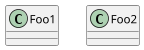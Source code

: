 {
  "sha1": "9a7h8s0flb2x435ts4oy2y3xa6pndw5",
  "insertion": {
    "when": "2024-05-30T20:48:21.638Z",
    "user": "plantuml@gmail.com"
  }
}
@startuml
scale max 50 height
class Foo1
class Foo2
@enduml
